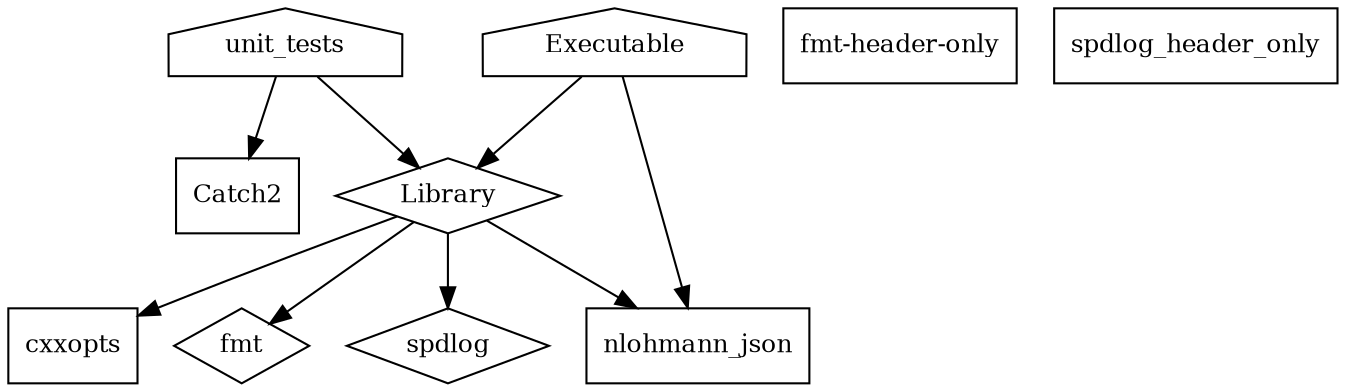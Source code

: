 digraph "GG" {
node [
  fontsize = "12"
];
    "node21" [ label="Catch2" shape="box"];
    "node33" [ label="Executable" shape="house"];
    "node30" [ label="Library" shape="diamond"];
    "node33" -> "node30" // Executable -> Library
    "node16" [ label="cxxopts" shape="box"];
    "node30" -> "node16" // Library -> cxxopts
    "node9" [ label="fmt" shape="diamond"];
    "node30" -> "node9" // Library -> fmt
    "node5" [ label="nlohmann_json" shape="box"];
    "node30" -> "node5" // Library -> nlohmann_json
    "node13" [ label="spdlog" shape="diamond"];
    "node30" -> "node13" // Library -> spdlog
    "node33" -> "node5" // Executable -> nlohmann_json
    "node8" [ label="fmt-header-only" shape="box"];
    "node11" [ label="spdlog_header_only" shape="box"];
    "node36" [ label="unit_tests" shape="house"];
    "node36" -> "node21" // unit_tests -> Catch2
    "node36" -> "node30" // unit_tests -> Library
}
